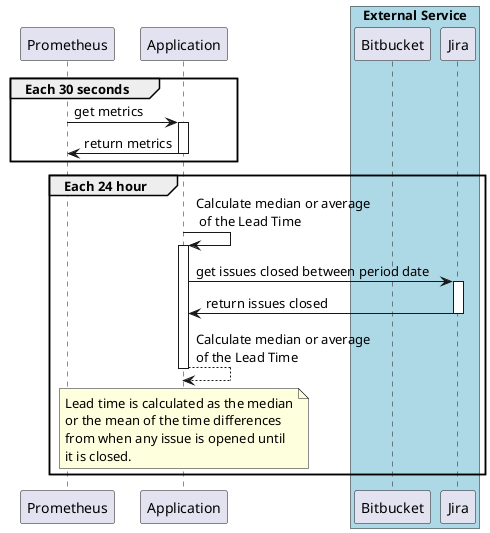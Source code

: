 @startuml Deployment Frequency

participant Prometheus as prom
participant Application as app
box "External Service" #LightBlue
participant Bitbucket as git
participant Jira as issue
end box

group Each 30 seconds
	prom -> app : get metrics
	activate app
		app -> prom : return metrics
	deactivate app
end
group Each 24 hour
	app -> app : Calculate median or average\n of the Lead Time
	activate app
		app -> issue : get issues closed between period date
		activate issue
			app <- issue : return issues closed
		deactivate issue
		return Calculate median or average\nof the Lead Time
		note over app
			Lead time is calculated as the median
			or the mean of the time differences
			from when any issue is opened until
			it is closed.
		end note
	deactivate app
end

@enduml